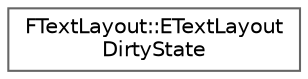 digraph "Graphical Class Hierarchy"
{
 // INTERACTIVE_SVG=YES
 // LATEX_PDF_SIZE
  bgcolor="transparent";
  edge [fontname=Helvetica,fontsize=10,labelfontname=Helvetica,labelfontsize=10];
  node [fontname=Helvetica,fontsize=10,shape=box,height=0.2,width=0.4];
  rankdir="LR";
  Node0 [id="Node000000",label="FTextLayout::ETextLayout\lDirtyState",height=0.2,width=0.4,color="grey40", fillcolor="white", style="filled",URL="$de/d6f/structFTextLayout_1_1ETextLayoutDirtyState.html",tooltip=" "];
}
